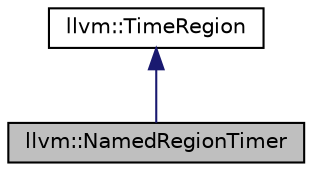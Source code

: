 digraph "llvm::NamedRegionTimer"
{
 // LATEX_PDF_SIZE
  bgcolor="transparent";
  edge [fontname="Helvetica",fontsize="10",labelfontname="Helvetica",labelfontsize="10"];
  node [fontname="Helvetica",fontsize="10",shape="box"];
  Node1 [label="llvm::NamedRegionTimer",height=0.2,width=0.4,color="black", fillcolor="grey75", style="filled", fontcolor="black",tooltip="This class is basically a combination of TimeRegion and Timer."];
  Node2 -> Node1 [dir="back",color="midnightblue",fontsize="10",style="solid",fontname="Helvetica"];
  Node2 [label="llvm::TimeRegion",height=0.2,width=0.4,color="black",URL="$classllvm_1_1TimeRegion.html",tooltip="The TimeRegion class is used as a helper class to call the startTimer() and stopTimer() methods of th..."];
}
